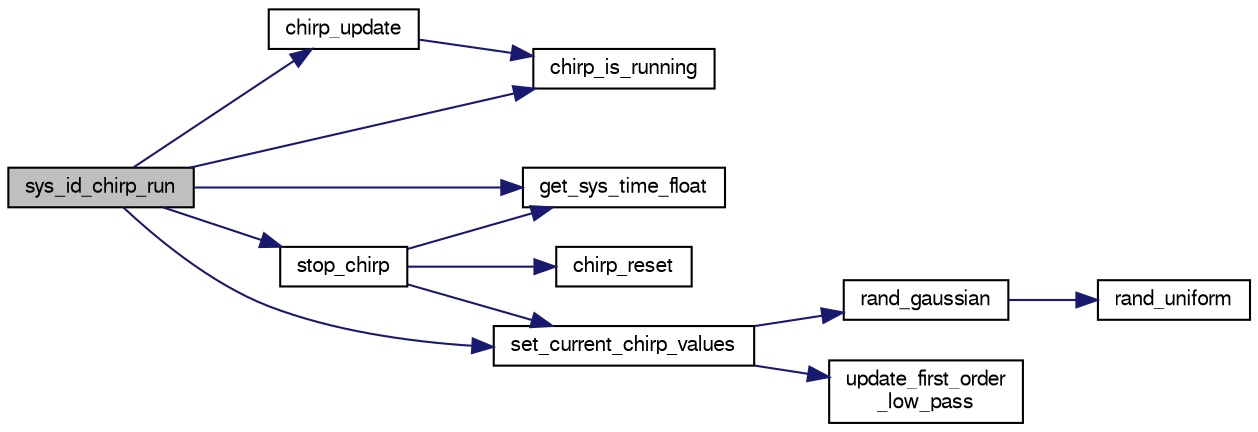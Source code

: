 digraph "sys_id_chirp_run"
{
  edge [fontname="FreeSans",fontsize="10",labelfontname="FreeSans",labelfontsize="10"];
  node [fontname="FreeSans",fontsize="10",shape=record];
  rankdir="LR";
  Node1 [label="sys_id_chirp_run",height=0.2,width=0.4,color="black", fillcolor="grey75", style="filled", fontcolor="black"];
  Node1 -> Node2 [color="midnightblue",fontsize="10",style="solid",fontname="FreeSans"];
  Node2 [label="chirp_is_running",height=0.2,width=0.4,color="black", fillcolor="white", style="filled",URL="$pprz__chirp_8c.html#a118c2ddd568cd397485d5d5cfd9ab004",tooltip="Return if the current_time is within the chirp manoeuvre. "];
  Node1 -> Node3 [color="midnightblue",fontsize="10",style="solid",fontname="FreeSans"];
  Node3 [label="chirp_update",height=0.2,width=0.4,color="black", fillcolor="white", style="filled",URL="$pprz__chirp_8c.html#ace13dc9bd3393e70232dd838ddc87c12",tooltip="Calculate the value at current_time_s and update the struct with current frequency and value..."];
  Node3 -> Node2 [color="midnightblue",fontsize="10",style="solid",fontname="FreeSans"];
  Node1 -> Node4 [color="midnightblue",fontsize="10",style="solid",fontname="FreeSans"];
  Node4 [label="get_sys_time_float",height=0.2,width=0.4,color="black", fillcolor="white", style="filled",URL="$sys__time_8h.html#af486c2fb33d8d33645256a9970eb056e",tooltip="Get the time in seconds since startup. "];
  Node1 -> Node5 [color="midnightblue",fontsize="10",style="solid",fontname="FreeSans"];
  Node5 [label="set_current_chirp_values",height=0.2,width=0.4,color="black", fillcolor="white", style="filled",URL="$sys__id__chirp_8c.html#ab58514cddee23e1a72d465763b68f90f"];
  Node5 -> Node6 [color="midnightblue",fontsize="10",style="solid",fontname="FreeSans"];
  Node6 [label="rand_gaussian",height=0.2,width=0.4,color="black", fillcolor="white", style="filled",URL="$pprz__random_8c.html#a7ebb0b06e73a9d5e4389020dada0743d"];
  Node6 -> Node7 [color="midnightblue",fontsize="10",style="solid",fontname="FreeSans"];
  Node7 [label="rand_uniform",height=0.2,width=0.4,color="black", fillcolor="white", style="filled",URL="$pprz__random_8c.html#ac6450383e0b401411ff36c479aa7f608"];
  Node5 -> Node8 [color="midnightblue",fontsize="10",style="solid",fontname="FreeSans"];
  Node8 [label="update_first_order\l_low_pass",height=0.2,width=0.4,color="black", fillcolor="white", style="filled",URL="$low__pass__filter_8h.html#a4ea211d4b5976d245c96408ff2d2803f",tooltip="Update first order low pass filter state with a new value. "];
  Node1 -> Node9 [color="midnightblue",fontsize="10",style="solid",fontname="FreeSans"];
  Node9 [label="stop_chirp",height=0.2,width=0.4,color="black", fillcolor="white", style="filled",URL="$sys__id__chirp_8c.html#a97959e77b226051e613b196f0cf9f7e7"];
  Node9 -> Node10 [color="midnightblue",fontsize="10",style="solid",fontname="FreeSans"];
  Node10 [label="chirp_reset",height=0.2,width=0.4,color="black", fillcolor="white", style="filled",URL="$pprz__chirp_8c.html#ae89b24a5aa6e4a64af1f55d5b2889898",tooltip="Reset the time of the chirp. "];
  Node9 -> Node4 [color="midnightblue",fontsize="10",style="solid",fontname="FreeSans"];
  Node9 -> Node5 [color="midnightblue",fontsize="10",style="solid",fontname="FreeSans"];
}
